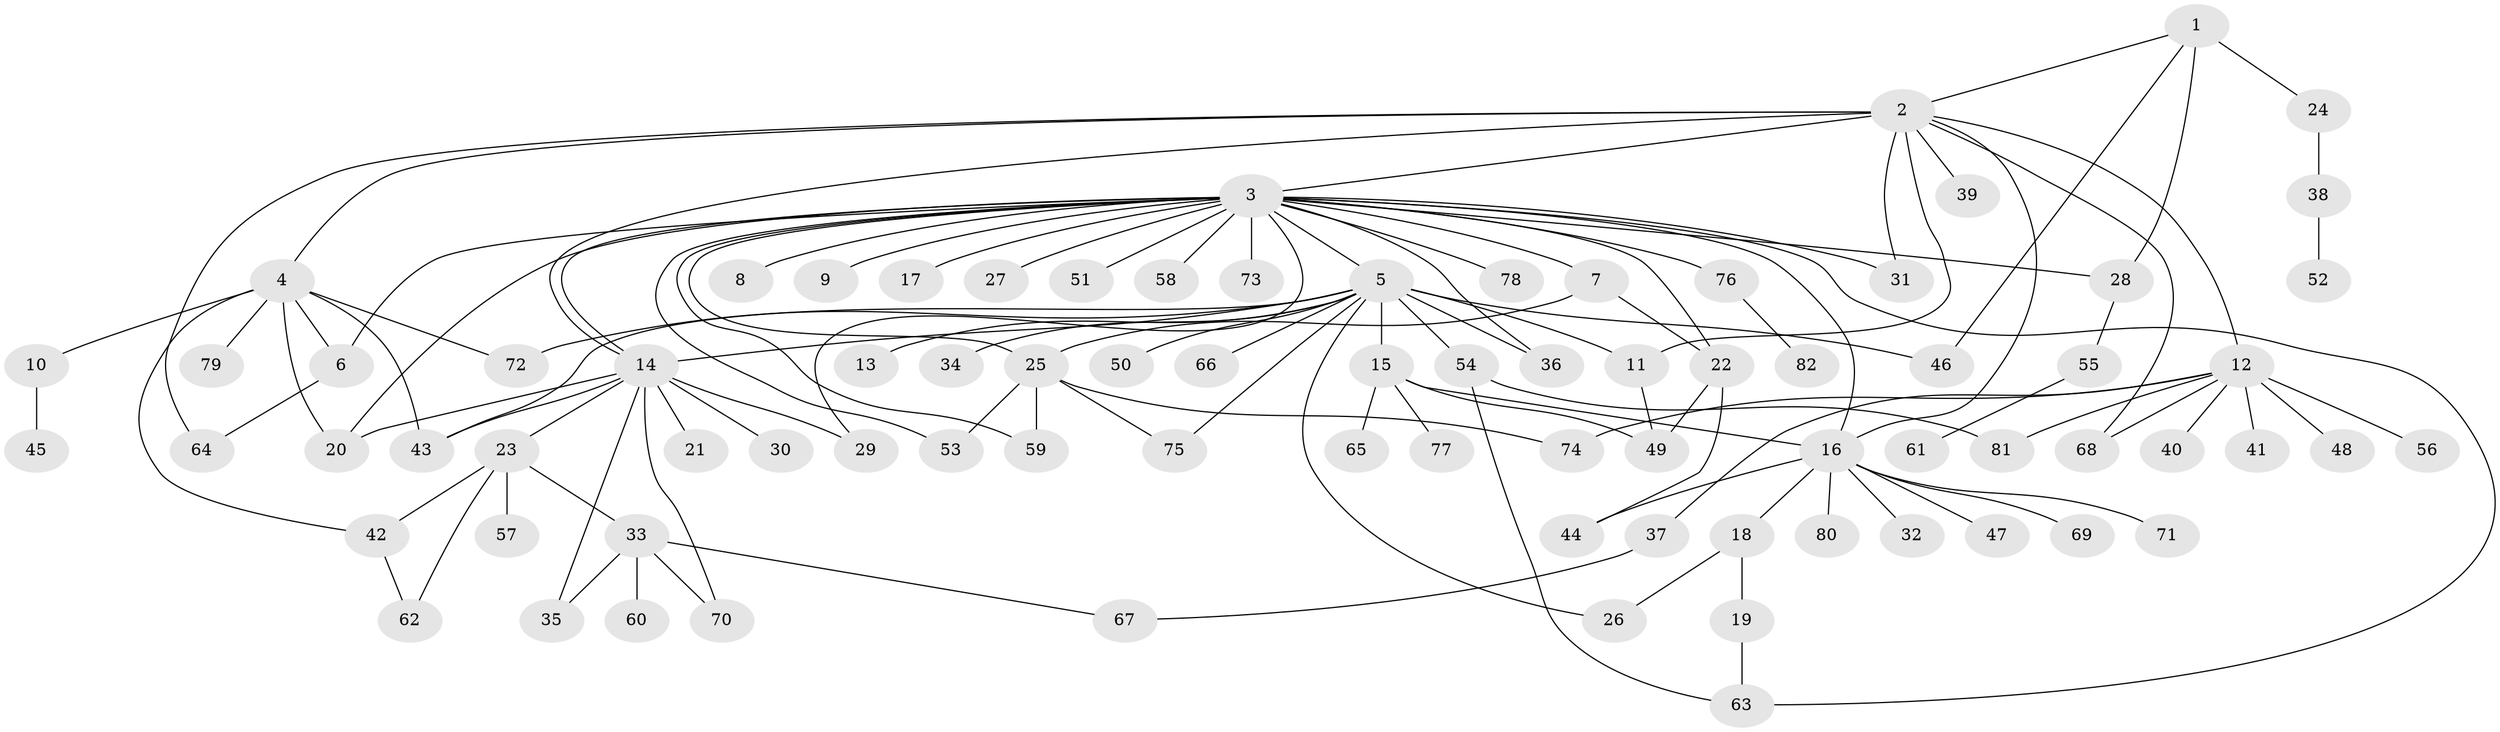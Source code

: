 // original degree distribution, {4: 0.05982905982905983, 14: 0.008547008547008548, 27: 0.008547008547008548, 9: 0.008547008547008548, 17: 0.008547008547008548, 3: 0.1282051282051282, 1: 0.4444444444444444, 2: 0.27350427350427353, 10: 0.008547008547008548, 13: 0.008547008547008548, 11: 0.008547008547008548, 8: 0.008547008547008548, 7: 0.008547008547008548, 6: 0.008547008547008548, 5: 0.008547008547008548}
// Generated by graph-tools (version 1.1) at 2025/50/03/04/25 22:50:17]
// undirected, 82 vertices, 117 edges
graph export_dot {
  node [color=gray90,style=filled];
  1;
  2;
  3;
  4;
  5;
  6;
  7;
  8;
  9;
  10;
  11;
  12;
  13;
  14;
  15;
  16;
  17;
  18;
  19;
  20;
  21;
  22;
  23;
  24;
  25;
  26;
  27;
  28;
  29;
  30;
  31;
  32;
  33;
  34;
  35;
  36;
  37;
  38;
  39;
  40;
  41;
  42;
  43;
  44;
  45;
  46;
  47;
  48;
  49;
  50;
  51;
  52;
  53;
  54;
  55;
  56;
  57;
  58;
  59;
  60;
  61;
  62;
  63;
  64;
  65;
  66;
  67;
  68;
  69;
  70;
  71;
  72;
  73;
  74;
  75;
  76;
  77;
  78;
  79;
  80;
  81;
  82;
  1 -- 2 [weight=1.0];
  1 -- 24 [weight=1.0];
  1 -- 28 [weight=1.0];
  1 -- 46 [weight=1.0];
  2 -- 3 [weight=1.0];
  2 -- 4 [weight=1.0];
  2 -- 11 [weight=1.0];
  2 -- 12 [weight=1.0];
  2 -- 14 [weight=1.0];
  2 -- 16 [weight=1.0];
  2 -- 31 [weight=1.0];
  2 -- 39 [weight=1.0];
  2 -- 64 [weight=1.0];
  2 -- 68 [weight=1.0];
  3 -- 5 [weight=1.0];
  3 -- 6 [weight=1.0];
  3 -- 7 [weight=1.0];
  3 -- 8 [weight=1.0];
  3 -- 9 [weight=1.0];
  3 -- 14 [weight=1.0];
  3 -- 16 [weight=1.0];
  3 -- 17 [weight=1.0];
  3 -- 20 [weight=1.0];
  3 -- 22 [weight=1.0];
  3 -- 25 [weight=1.0];
  3 -- 27 [weight=1.0];
  3 -- 28 [weight=1.0];
  3 -- 29 [weight=1.0];
  3 -- 31 [weight=1.0];
  3 -- 36 [weight=1.0];
  3 -- 51 [weight=1.0];
  3 -- 53 [weight=1.0];
  3 -- 58 [weight=1.0];
  3 -- 59 [weight=1.0];
  3 -- 63 [weight=1.0];
  3 -- 73 [weight=1.0];
  3 -- 76 [weight=1.0];
  3 -- 78 [weight=1.0];
  4 -- 6 [weight=1.0];
  4 -- 10 [weight=1.0];
  4 -- 20 [weight=1.0];
  4 -- 42 [weight=1.0];
  4 -- 43 [weight=1.0];
  4 -- 72 [weight=1.0];
  4 -- 79 [weight=1.0];
  5 -- 11 [weight=1.0];
  5 -- 13 [weight=1.0];
  5 -- 14 [weight=1.0];
  5 -- 15 [weight=1.0];
  5 -- 26 [weight=1.0];
  5 -- 34 [weight=1.0];
  5 -- 36 [weight=1.0];
  5 -- 43 [weight=1.0];
  5 -- 46 [weight=1.0];
  5 -- 50 [weight=1.0];
  5 -- 54 [weight=1.0];
  5 -- 66 [weight=1.0];
  5 -- 72 [weight=1.0];
  5 -- 75 [weight=1.0];
  6 -- 64 [weight=1.0];
  7 -- 22 [weight=1.0];
  7 -- 25 [weight=1.0];
  10 -- 45 [weight=1.0];
  11 -- 49 [weight=1.0];
  12 -- 37 [weight=1.0];
  12 -- 40 [weight=1.0];
  12 -- 41 [weight=1.0];
  12 -- 48 [weight=1.0];
  12 -- 56 [weight=1.0];
  12 -- 68 [weight=1.0];
  12 -- 74 [weight=1.0];
  12 -- 81 [weight=1.0];
  14 -- 20 [weight=1.0];
  14 -- 21 [weight=1.0];
  14 -- 23 [weight=1.0];
  14 -- 29 [weight=1.0];
  14 -- 30 [weight=1.0];
  14 -- 35 [weight=1.0];
  14 -- 43 [weight=1.0];
  14 -- 70 [weight=1.0];
  15 -- 16 [weight=1.0];
  15 -- 49 [weight=1.0];
  15 -- 65 [weight=1.0];
  15 -- 77 [weight=1.0];
  16 -- 18 [weight=1.0];
  16 -- 32 [weight=1.0];
  16 -- 44 [weight=1.0];
  16 -- 47 [weight=1.0];
  16 -- 69 [weight=1.0];
  16 -- 71 [weight=1.0];
  16 -- 80 [weight=1.0];
  18 -- 19 [weight=1.0];
  18 -- 26 [weight=1.0];
  19 -- 63 [weight=1.0];
  22 -- 44 [weight=1.0];
  22 -- 49 [weight=1.0];
  23 -- 33 [weight=1.0];
  23 -- 42 [weight=1.0];
  23 -- 57 [weight=1.0];
  23 -- 62 [weight=1.0];
  24 -- 38 [weight=1.0];
  25 -- 53 [weight=1.0];
  25 -- 59 [weight=1.0];
  25 -- 74 [weight=1.0];
  25 -- 75 [weight=1.0];
  28 -- 55 [weight=1.0];
  33 -- 35 [weight=1.0];
  33 -- 60 [weight=1.0];
  33 -- 67 [weight=1.0];
  33 -- 70 [weight=1.0];
  37 -- 67 [weight=1.0];
  38 -- 52 [weight=1.0];
  42 -- 62 [weight=1.0];
  54 -- 63 [weight=1.0];
  54 -- 81 [weight=1.0];
  55 -- 61 [weight=1.0];
  76 -- 82 [weight=1.0];
}
